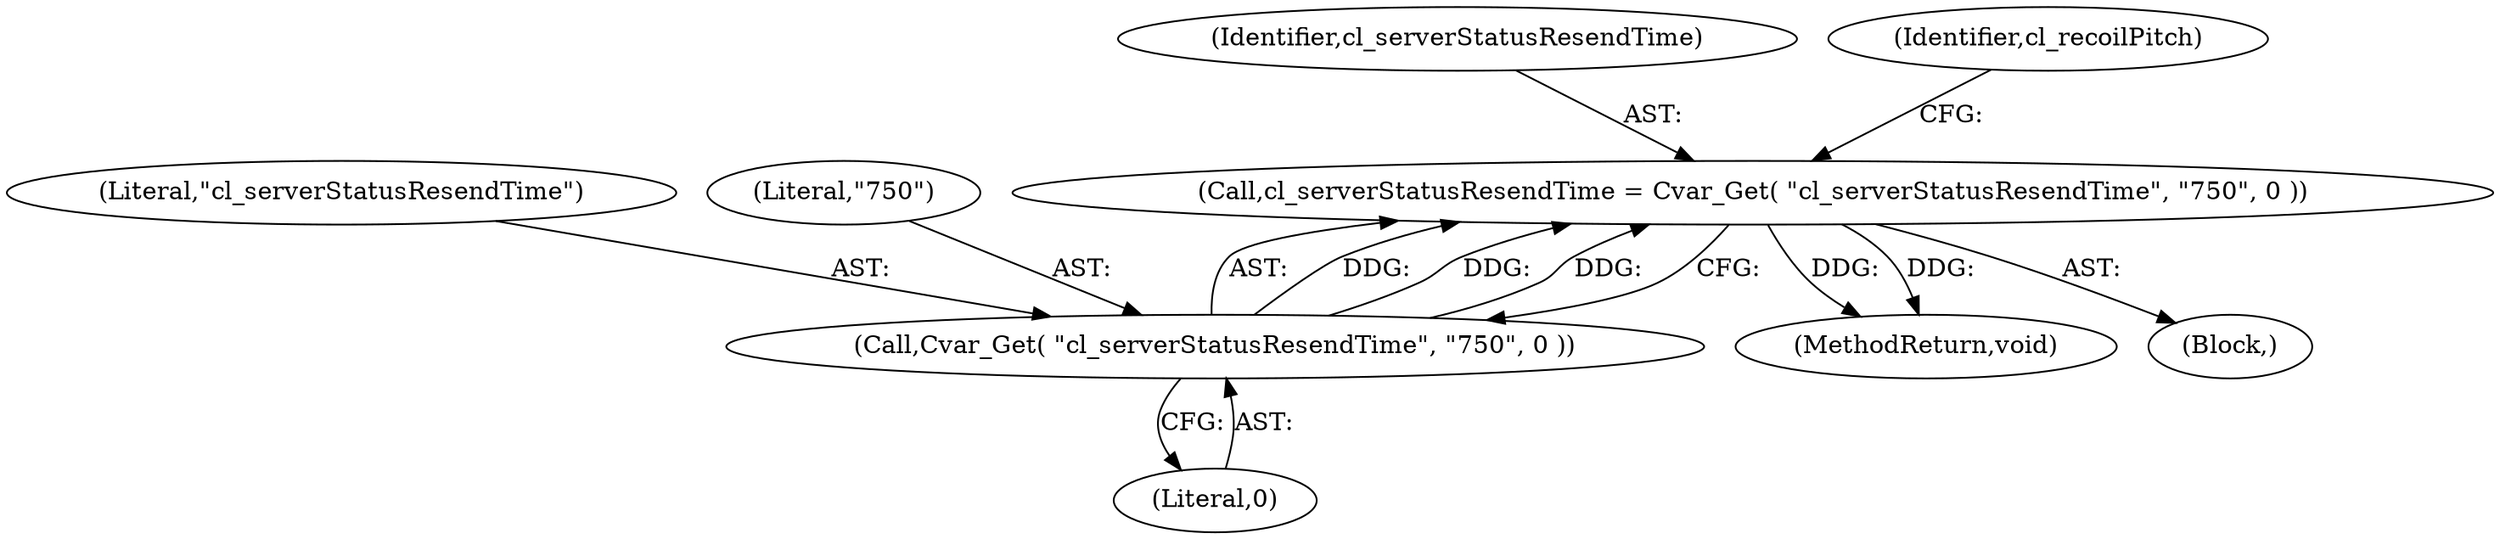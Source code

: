 digraph "0_OpenJK_b6ff2bcb1e4e6976d61e316175c6d7c99860fe20_3@API" {
"1000347" [label="(Call,cl_serverStatusResendTime = Cvar_Get( \"cl_serverStatusResendTime\", \"750\", 0 ))"];
"1000349" [label="(Call,Cvar_Get( \"cl_serverStatusResendTime\", \"750\", 0 ))"];
"1000352" [label="(Literal,0)"];
"1000350" [label="(Literal,\"cl_serverStatusResendTime\")"];
"1000349" [label="(Call,Cvar_Get( \"cl_serverStatusResendTime\", \"750\", 0 ))"];
"1000347" [label="(Call,cl_serverStatusResendTime = Cvar_Get( \"cl_serverStatusResendTime\", \"750\", 0 ))"];
"1000105" [label="(Block,)"];
"1000348" [label="(Identifier,cl_serverStatusResendTime)"];
"1000354" [label="(Identifier,cl_recoilPitch)"];
"1000827" [label="(MethodReturn,void)"];
"1000351" [label="(Literal,\"750\")"];
"1000347" -> "1000105"  [label="AST: "];
"1000347" -> "1000349"  [label="CFG: "];
"1000348" -> "1000347"  [label="AST: "];
"1000349" -> "1000347"  [label="AST: "];
"1000354" -> "1000347"  [label="CFG: "];
"1000347" -> "1000827"  [label="DDG: "];
"1000347" -> "1000827"  [label="DDG: "];
"1000349" -> "1000347"  [label="DDG: "];
"1000349" -> "1000347"  [label="DDG: "];
"1000349" -> "1000347"  [label="DDG: "];
"1000349" -> "1000352"  [label="CFG: "];
"1000350" -> "1000349"  [label="AST: "];
"1000351" -> "1000349"  [label="AST: "];
"1000352" -> "1000349"  [label="AST: "];
}
